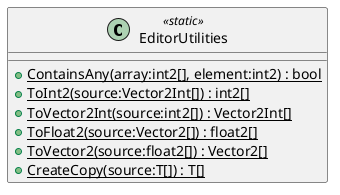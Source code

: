 @startuml
class EditorUtilities <<static>> {
    + {static} ContainsAny(array:int2[], element:int2) : bool
    + {static} ToInt2(source:Vector2Int[]) : int2[]
    + {static} ToVector2Int(source:int2[]) : Vector2Int[]
    + {static} ToFloat2(source:Vector2[]) : float2[]
    + {static} ToVector2(source:float2[]) : Vector2[]
    + {static} CreateCopy(source:T[]) : T[]
}
@enduml
